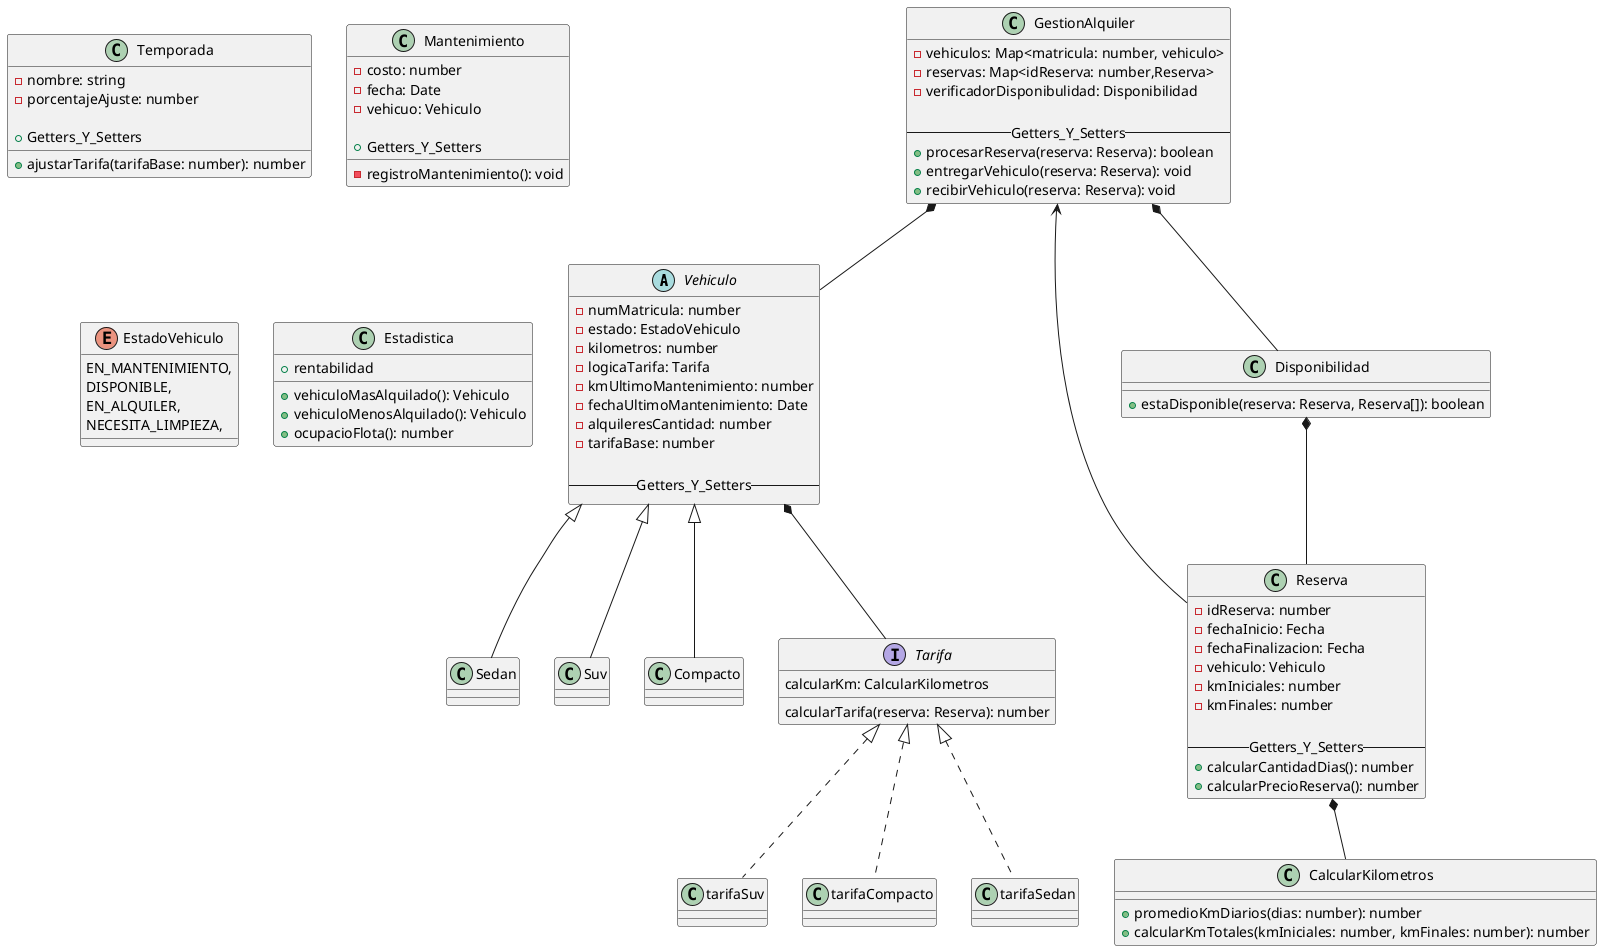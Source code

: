 @startuml name prototipoTP

abstract class Vehiculo{
    - numMatricula: number
    - estado: EstadoVehiculo
    - kilometros: number
    - logicaTarifa: Tarifa
    - kmUltimoMantenimiento: number
    - fechaUltimoMantenimiento: Date 
    - alquileresCantidad: number
    - tarifaBase: number

    --Getters_Y_Setters--
}

class Sedan extends Vehiculo{}
class Suv extends Vehiculo{}
class Compacto extends Vehiculo{}

class Temporada{
    - nombre: string 
    - porcentajeAjuste: number

    + Getters_Y_Setters
    + ajustarTarifa(tarifaBase: number): number 
}
'aca con cada tarifa base por auto se sacaria el precio que da segun la temporada
class Mantenimiento{
    - costo: number
    - fecha: Date 
    - vehicuo: Vehiculo

    + Getters_Y_Setters
    - registroMantenimiento(): void
}

interface Tarifa{
    calcularKm: CalcularKilometros
    calcularTarifa(reserva: Reserva): number
}

class tarifaSuv implements Tarifa{}

class tarifaCompacto implements Tarifa{}

class tarifaSedan implements Tarifa{}

class Reserva{
    -idReserva: number
    -fechaInicio: Fecha
    -fechaFinalizacion: Fecha
    -vehiculo: Vehiculo
    -kmIniciales: number
    -kmFinales: number

    --Getters_Y_Setters--
    +calcularCantidadDias(): number
    +calcularPrecioReserva(): number
}

class CalcularKilometros{
    +promedioKmDiarios(dias: number): number
    +calcularKmTotales(kmIniciales: number, kmFinales: number): number
}

enum EstadoVehiculo{
    EN_MANTENIMIENTO,
    DISPONIBLE,
    EN_ALQUILER,
    NECESITA_LIMPIEZA,
}
'En el nuevo enunciado no dice nada de la limpieza, en sentido de que si le hace 
'falta limpieza no se puede alquilar,
'tendriamos que preguntar si se deja o directamente se puede alquilar aunque le falte lipieza(? 
'o hay que tirar un error como en mantenimiento
class GestionAlquiler{
    -vehiculos: Map<matricula: number, vehiculo>
    -reservas: Map<idReserva: number,Reserva>
    -verificadorDisponibulidad: Disponibilidad

    --Getters_Y_Setters--
    +procesarReserva(reserva: Reserva): boolean
    +entregarVehiculo(reserva: Reserva): void
    +recibirVehiculo(reserva: Reserva): void
}

class Disponibilidad{
    +estaDisponible(reserva: Reserva, Reserva[]): boolean
}

class Estadistica{
    + vehiculoMasAlquilado(): Vehiculo
    + vehiculoMenosAlquilado(): Vehiculo
    + rentabilidad
    + ocupacioFlota(): number
}


' Relaciones
Vehiculo *-- Tarifa
GestionAlquiler *-- Vehiculo
Disponibilidad *-- Reserva
Reserva *-- CalcularKilometros
GestionAlquiler *-- Disponibilidad
GestionAlquiler <-- Reserva

@enduml